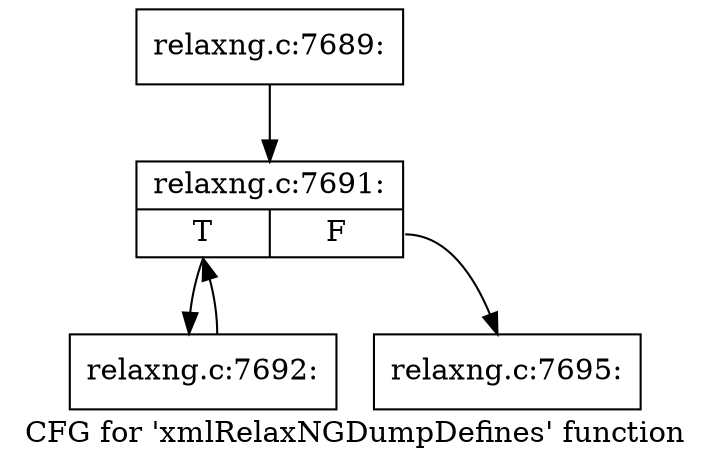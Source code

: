 digraph "CFG for 'xmlRelaxNGDumpDefines' function" {
	label="CFG for 'xmlRelaxNGDumpDefines' function";

	Node0x3ebade0 [shape=record,label="{relaxng.c:7689:}"];
	Node0x3ebade0 -> Node0x3eba680;
	Node0x3eba680 [shape=record,label="{relaxng.c:7691:|{<s0>T|<s1>F}}"];
	Node0x3eba680:s0 -> Node0x3ec9d30;
	Node0x3eba680:s1 -> Node0x3eba8a0;
	Node0x3ec9d30 [shape=record,label="{relaxng.c:7692:}"];
	Node0x3ec9d30 -> Node0x3eba680;
	Node0x3eba8a0 [shape=record,label="{relaxng.c:7695:}"];
}
